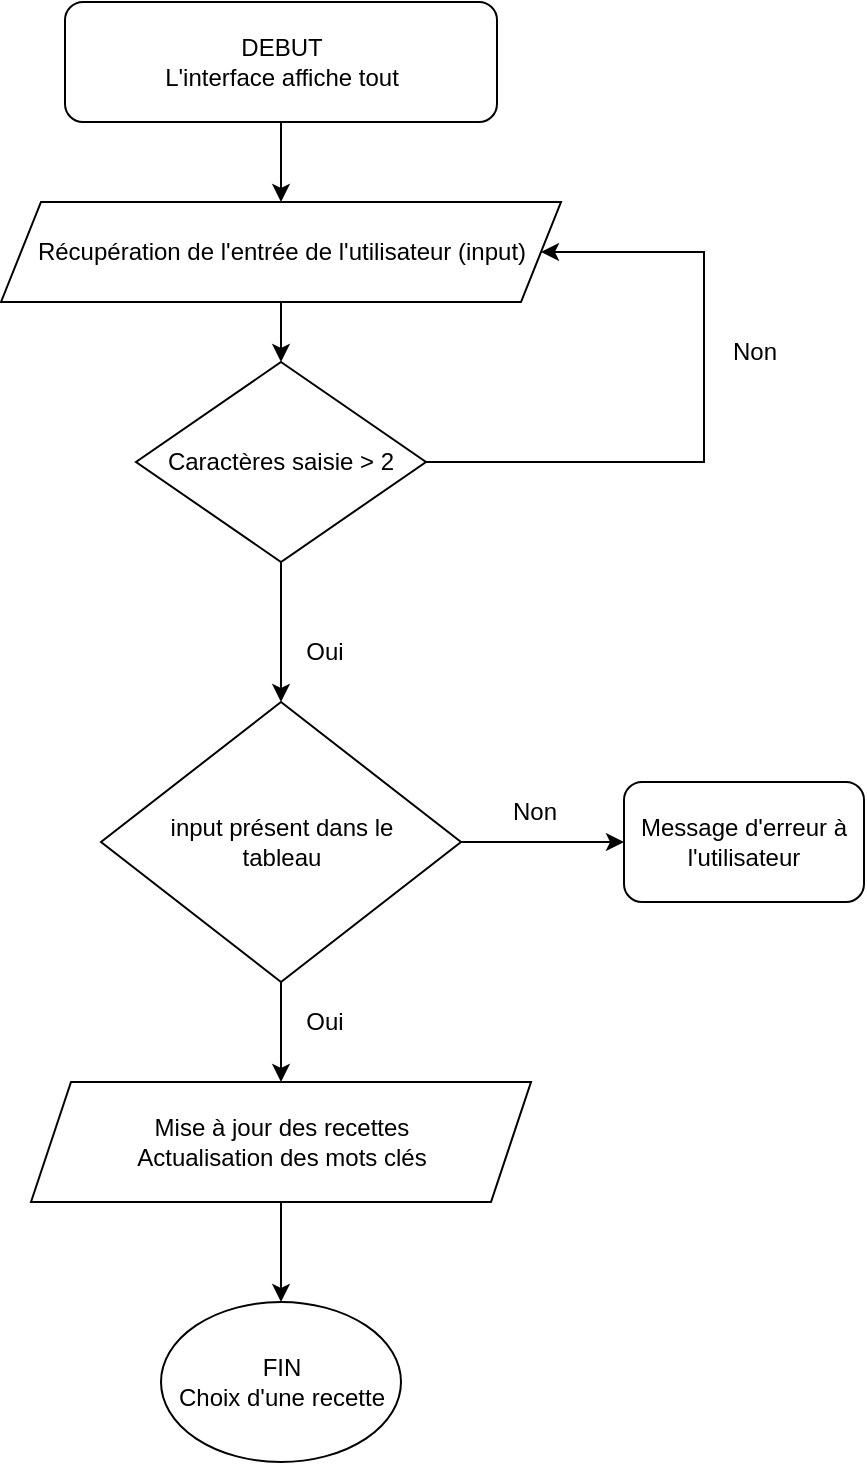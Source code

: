 <mxfile version="20.5.3" type="github">
  <diagram id="zSLrW9iclxR0P2SrXjDv" name="Page-1">
    <mxGraphModel dx="782" dy="368" grid="1" gridSize="10" guides="1" tooltips="1" connect="1" arrows="1" fold="1" page="1" pageScale="1" pageWidth="827" pageHeight="1169" background="none" math="0" shadow="0">
      <root>
        <mxCell id="0" />
        <mxCell id="1" parent="0" />
        <mxCell id="fAVFCxH8SQh7ahzYsibG-3" value="" style="endArrow=classic;html=1;rounded=0;exitX=0.5;exitY=1;exitDx=0;exitDy=0;entryX=0.5;entryY=0;entryDx=0;entryDy=0;" parent="1" source="fAVFCxH8SQh7ahzYsibG-42" target="fAVFCxH8SQh7ahzYsibG-4" edge="1">
          <mxGeometry width="50" height="50" relative="1" as="geometry">
            <mxPoint x="404.5" y="100" as="sourcePoint" />
            <mxPoint x="400" y="100" as="targetPoint" />
          </mxGeometry>
        </mxCell>
        <mxCell id="fAVFCxH8SQh7ahzYsibG-4" value="Récupération de l&#39;entrée de l&#39;utilisateur (input)" style="shape=parallelogram;perimeter=parallelogramPerimeter;whiteSpace=wrap;html=1;fixedSize=1;" parent="1" vertex="1">
          <mxGeometry x="258.5" y="100" width="280" height="50" as="geometry" />
        </mxCell>
        <mxCell id="fAVFCxH8SQh7ahzYsibG-8" value="Non" style="text;html=1;align=center;verticalAlign=middle;resizable=0;points=[];autosize=1;strokeColor=none;fillColor=none;rotation=0;" parent="1" vertex="1">
          <mxGeometry x="610" y="160" width="50" height="30" as="geometry" />
        </mxCell>
        <mxCell id="fAVFCxH8SQh7ahzYsibG-23" value="input présent dans le&lt;br&gt;tableau" style="rhombus;whiteSpace=wrap;html=1;" parent="1" vertex="1">
          <mxGeometry x="308.5" y="350" width="180" height="140" as="geometry" />
        </mxCell>
        <mxCell id="fAVFCxH8SQh7ahzYsibG-42" value="DEBUT&lt;br&gt;L&#39;interface affiche tout" style="rounded=1;whiteSpace=wrap;html=1;" parent="1" vertex="1">
          <mxGeometry x="290.5" width="216" height="60" as="geometry" />
        </mxCell>
        <mxCell id="fAVFCxH8SQh7ahzYsibG-44" value="Message d&#39;erreur à l&#39;utilisateur" style="rounded=1;whiteSpace=wrap;html=1;" parent="1" vertex="1">
          <mxGeometry x="570" y="390" width="120" height="60" as="geometry" />
        </mxCell>
        <mxCell id="fAVFCxH8SQh7ahzYsibG-6" value="Caractères saisie &amp;gt; 2" style="rhombus;whiteSpace=wrap;html=1;" parent="1" vertex="1">
          <mxGeometry x="326" y="180" width="145" height="100" as="geometry" />
        </mxCell>
        <mxCell id="fAVFCxH8SQh7ahzYsibG-48" value="" style="endArrow=classic;html=1;rounded=0;exitX=1;exitY=0.5;exitDx=0;exitDy=0;entryX=1;entryY=0.5;entryDx=0;entryDy=0;" parent="1" source="fAVFCxH8SQh7ahzYsibG-6" target="fAVFCxH8SQh7ahzYsibG-4" edge="1">
          <mxGeometry width="50" height="50" relative="1" as="geometry">
            <mxPoint x="530" y="430" as="sourcePoint" />
            <mxPoint x="580" y="380" as="targetPoint" />
            <Array as="points">
              <mxPoint x="610" y="230" />
              <mxPoint x="610" y="125" />
            </Array>
          </mxGeometry>
        </mxCell>
        <mxCell id="fAVFCxH8SQh7ahzYsibG-89" value="FIN&lt;br&gt;Choix d&#39;une recette" style="ellipse;whiteSpace=wrap;html=1;" parent="1" vertex="1">
          <mxGeometry x="338.5" y="650" width="120" height="80" as="geometry" />
        </mxCell>
        <mxCell id="fAVFCxH8SQh7ahzYsibG-93" value="Mise à jour des recettes&lt;br&gt;Actualisation des mots clés" style="shape=parallelogram;perimeter=parallelogramPerimeter;whiteSpace=wrap;html=1;fixedSize=1;" parent="1" vertex="1">
          <mxGeometry x="273.5" y="540" width="250" height="60" as="geometry" />
        </mxCell>
        <mxCell id="fAVFCxH8SQh7ahzYsibG-95" value="" style="endArrow=classic;html=1;rounded=0;entryX=0.5;entryY=0;entryDx=0;entryDy=0;exitX=0.5;exitY=1;exitDx=0;exitDy=0;" parent="1" source="fAVFCxH8SQh7ahzYsibG-23" target="fAVFCxH8SQh7ahzYsibG-93" edge="1">
          <mxGeometry width="50" height="50" relative="1" as="geometry">
            <mxPoint x="420" y="620" as="sourcePoint" />
            <mxPoint x="340" y="470" as="targetPoint" />
          </mxGeometry>
        </mxCell>
        <mxCell id="fAVFCxH8SQh7ahzYsibG-97" value="" style="endArrow=classic;html=1;rounded=0;exitX=0.5;exitY=1;exitDx=0;exitDy=0;entryX=0.5;entryY=0;entryDx=0;entryDy=0;" parent="1" source="fAVFCxH8SQh7ahzYsibG-4" edge="1">
          <mxGeometry width="50" height="50" relative="1" as="geometry">
            <mxPoint x="350" y="160" as="sourcePoint" />
            <mxPoint x="398.5" y="180" as="targetPoint" />
          </mxGeometry>
        </mxCell>
        <mxCell id="mlu0f4XzIQPuro6vvEub-3" value="" style="endArrow=classic;html=1;rounded=0;entryX=0.5;entryY=0;entryDx=0;entryDy=0;exitX=0.5;exitY=1;exitDx=0;exitDy=0;" edge="1" parent="1" source="fAVFCxH8SQh7ahzYsibG-6" target="fAVFCxH8SQh7ahzYsibG-23">
          <mxGeometry width="50" height="50" relative="1" as="geometry">
            <mxPoint x="380" y="250" as="sourcePoint" />
            <mxPoint x="398.5" y="310" as="targetPoint" />
          </mxGeometry>
        </mxCell>
        <mxCell id="mlu0f4XzIQPuro6vvEub-6" value="" style="endArrow=classic;html=1;rounded=0;entryX=0.5;entryY=0;entryDx=0;entryDy=0;exitX=0.5;exitY=1;exitDx=0;exitDy=0;" edge="1" parent="1" source="fAVFCxH8SQh7ahzYsibG-93" target="fAVFCxH8SQh7ahzYsibG-89">
          <mxGeometry width="50" height="50" relative="1" as="geometry">
            <mxPoint x="380" y="740" as="sourcePoint" />
            <mxPoint x="430" y="690" as="targetPoint" />
          </mxGeometry>
        </mxCell>
        <mxCell id="mlu0f4XzIQPuro6vvEub-7" style="edgeStyle=orthogonalEdgeStyle;rounded=0;orthogonalLoop=1;jettySize=auto;html=1;exitX=0.5;exitY=1;exitDx=0;exitDy=0;" edge="1" parent="1">
          <mxGeometry relative="1" as="geometry">
            <mxPoint x="398.5" y="450" as="sourcePoint" />
            <mxPoint x="398.5" y="450" as="targetPoint" />
          </mxGeometry>
        </mxCell>
        <mxCell id="mlu0f4XzIQPuro6vvEub-8" value="Oui" style="text;html=1;align=center;verticalAlign=middle;resizable=0;points=[];autosize=1;strokeColor=none;fillColor=none;" vertex="1" parent="1">
          <mxGeometry x="400" y="310" width="40" height="30" as="geometry" />
        </mxCell>
        <mxCell id="fAVFCxH8SQh7ahzYsibG-26" value="Non" style="text;html=1;align=center;verticalAlign=middle;resizable=0;points=[];autosize=1;strokeColor=none;fillColor=none;rotation=0;" parent="1" vertex="1">
          <mxGeometry x="500" y="390" width="50" height="30" as="geometry" />
        </mxCell>
        <mxCell id="mlu0f4XzIQPuro6vvEub-10" value="" style="endArrow=classic;html=1;rounded=0;entryX=0;entryY=0.5;entryDx=0;entryDy=0;exitX=1;exitY=0.5;exitDx=0;exitDy=0;" edge="1" parent="1" source="fAVFCxH8SQh7ahzYsibG-23" target="fAVFCxH8SQh7ahzYsibG-44">
          <mxGeometry width="50" height="50" relative="1" as="geometry">
            <mxPoint x="380" y="450" as="sourcePoint" />
            <mxPoint x="430" y="400" as="targetPoint" />
          </mxGeometry>
        </mxCell>
        <mxCell id="mlu0f4XzIQPuro6vvEub-11" value="Oui" style="text;html=1;align=center;verticalAlign=middle;resizable=0;points=[];autosize=1;strokeColor=none;fillColor=none;" vertex="1" parent="1">
          <mxGeometry x="400" y="495" width="40" height="30" as="geometry" />
        </mxCell>
      </root>
    </mxGraphModel>
  </diagram>
</mxfile>
